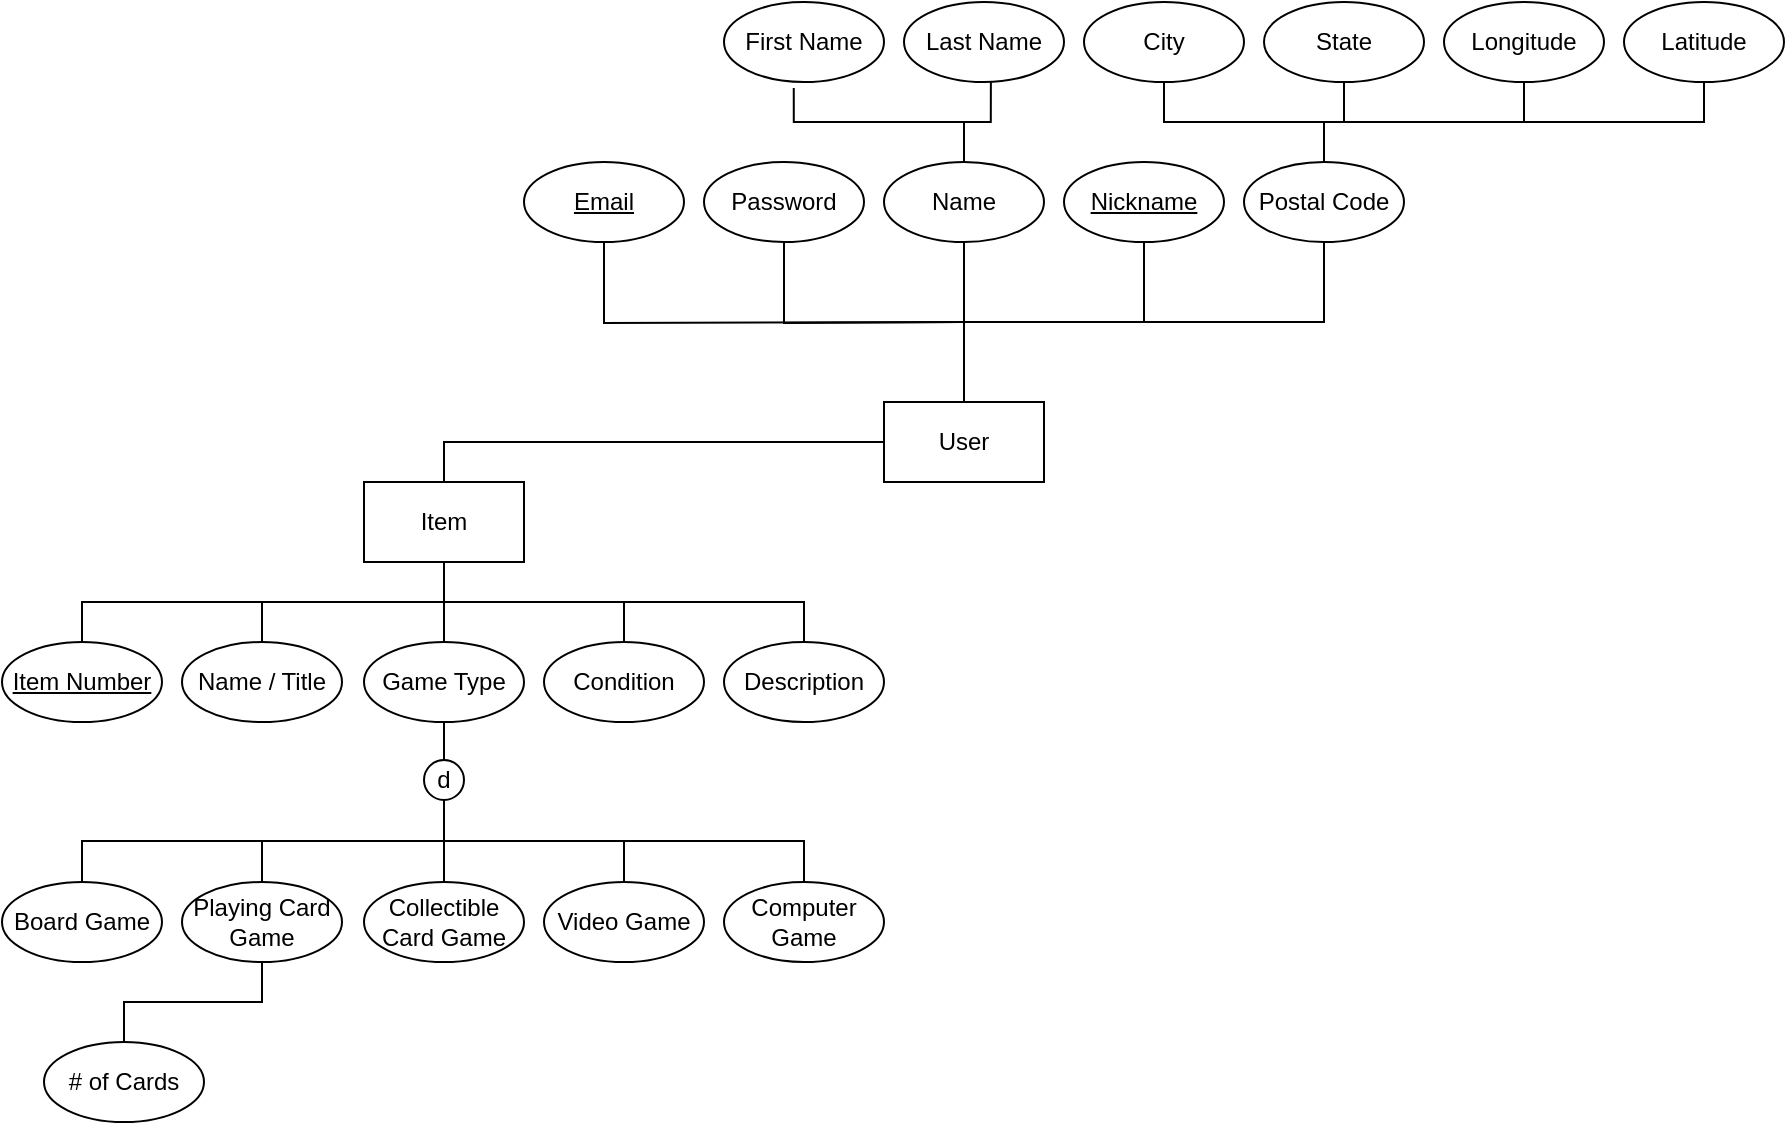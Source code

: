<mxfile version="18.2.0" type="github">
  <diagram id="MRSxPUHzeAMK_DiNqdBO" name="Page-1">
    <mxGraphModel dx="2035" dy="662" grid="1" gridSize="10" guides="1" tooltips="1" connect="1" arrows="1" fold="1" page="1" pageScale="1" pageWidth="850" pageHeight="1100" math="0" shadow="0">
      <root>
        <mxCell id="0" />
        <mxCell id="1" parent="0" />
        <mxCell id="t5XcCgjgQxSOq0i3EV5y-21" style="edgeStyle=orthogonalEdgeStyle;rounded=0;orthogonalLoop=1;jettySize=auto;html=1;exitX=0.5;exitY=0;exitDx=0;exitDy=0;entryX=0.5;entryY=1;entryDx=0;entryDy=0;strokeColor=none;" edge="1" parent="1" target="t5XcCgjgQxSOq0i3EV5y-8">
          <mxGeometry relative="1" as="geometry">
            <mxPoint x="380" y="200.0" as="sourcePoint" />
          </mxGeometry>
        </mxCell>
        <mxCell id="t5XcCgjgQxSOq0i3EV5y-22" style="edgeStyle=orthogonalEdgeStyle;rounded=0;orthogonalLoop=1;jettySize=auto;html=1;exitX=0.5;exitY=0;exitDx=0;exitDy=0;entryX=0.5;entryY=1;entryDx=0;entryDy=0;strokeColor=default;endArrow=none;endFill=0;" edge="1" parent="1" source="t5XcCgjgQxSOq0i3EV5y-46" target="t5XcCgjgQxSOq0i3EV5y-8">
          <mxGeometry relative="1" as="geometry">
            <mxPoint x="380" y="200.0" as="sourcePoint" />
          </mxGeometry>
        </mxCell>
        <mxCell id="t5XcCgjgQxSOq0i3EV5y-23" style="edgeStyle=orthogonalEdgeStyle;rounded=0;orthogonalLoop=1;jettySize=auto;html=1;exitX=0.5;exitY=0;exitDx=0;exitDy=0;entryX=0.5;entryY=1;entryDx=0;entryDy=0;strokeColor=default;endArrow=none;endFill=0;" edge="1" parent="1" target="t5XcCgjgQxSOq0i3EV5y-6">
          <mxGeometry relative="1" as="geometry">
            <mxPoint x="380" y="200.0" as="sourcePoint" />
          </mxGeometry>
        </mxCell>
        <mxCell id="t5XcCgjgQxSOq0i3EV5y-24" style="edgeStyle=orthogonalEdgeStyle;rounded=0;orthogonalLoop=1;jettySize=auto;html=1;exitX=0.5;exitY=0;exitDx=0;exitDy=0;entryX=0.5;entryY=1;entryDx=0;entryDy=0;strokeColor=default;endArrow=none;endFill=0;" edge="1" parent="1" target="t5XcCgjgQxSOq0i3EV5y-5">
          <mxGeometry relative="1" as="geometry">
            <mxPoint x="380" y="200.0" as="sourcePoint" />
          </mxGeometry>
        </mxCell>
        <mxCell id="t5XcCgjgQxSOq0i3EV5y-26" style="edgeStyle=orthogonalEdgeStyle;rounded=0;orthogonalLoop=1;jettySize=auto;html=1;exitX=0.5;exitY=0;exitDx=0;exitDy=0;strokeColor=default;startArrow=none;startFill=0;endArrow=none;endFill=0;" edge="1" parent="1" source="t5XcCgjgQxSOq0i3EV5y-46" target="t5XcCgjgQxSOq0i3EV5y-9">
          <mxGeometry relative="1" as="geometry">
            <mxPoint x="380" y="200.0" as="sourcePoint" />
          </mxGeometry>
        </mxCell>
        <mxCell id="t5XcCgjgQxSOq0i3EV5y-27" style="edgeStyle=orthogonalEdgeStyle;rounded=0;orthogonalLoop=1;jettySize=auto;html=1;exitX=0.5;exitY=0;exitDx=0;exitDy=0;entryX=0.5;entryY=1;entryDx=0;entryDy=0;startArrow=none;startFill=0;endArrow=none;endFill=0;strokeColor=default;" edge="1" parent="1" source="t5XcCgjgQxSOq0i3EV5y-46" target="t5XcCgjgQxSOq0i3EV5y-10">
          <mxGeometry relative="1" as="geometry">
            <mxPoint x="380" y="200.0" as="sourcePoint" />
          </mxGeometry>
        </mxCell>
        <mxCell id="t5XcCgjgQxSOq0i3EV5y-45" style="edgeStyle=orthogonalEdgeStyle;rounded=0;orthogonalLoop=1;jettySize=auto;html=1;entryX=0.5;entryY=0;entryDx=0;entryDy=0;startArrow=none;startFill=0;endArrow=none;endFill=0;strokeColor=default;exitX=0;exitY=0.5;exitDx=0;exitDy=0;" edge="1" parent="1" source="t5XcCgjgQxSOq0i3EV5y-46" target="t5XcCgjgQxSOq0i3EV5y-34">
          <mxGeometry relative="1" as="geometry">
            <mxPoint x="220" y="240" as="sourcePoint" />
          </mxGeometry>
        </mxCell>
        <mxCell id="t5XcCgjgQxSOq0i3EV5y-5" value="&lt;u&gt;Email&lt;/u&gt;" style="ellipse;whiteSpace=wrap;html=1;" vertex="1" parent="1">
          <mxGeometry x="160" y="120" width="80" height="40" as="geometry" />
        </mxCell>
        <mxCell id="t5XcCgjgQxSOq0i3EV5y-6" value="Password" style="ellipse;whiteSpace=wrap;html=1;" vertex="1" parent="1">
          <mxGeometry x="250" y="120" width="80" height="40" as="geometry" />
        </mxCell>
        <mxCell id="t5XcCgjgQxSOq0i3EV5y-28" style="edgeStyle=orthogonalEdgeStyle;rounded=0;orthogonalLoop=1;jettySize=auto;html=1;exitX=0.5;exitY=0;exitDx=0;exitDy=0;entryX=0.436;entryY=1.074;entryDx=0;entryDy=0;entryPerimeter=0;startArrow=none;startFill=0;endArrow=none;endFill=0;strokeColor=default;" edge="1" parent="1" source="t5XcCgjgQxSOq0i3EV5y-8" target="t5XcCgjgQxSOq0i3EV5y-11">
          <mxGeometry relative="1" as="geometry" />
        </mxCell>
        <mxCell id="t5XcCgjgQxSOq0i3EV5y-29" style="edgeStyle=orthogonalEdgeStyle;rounded=0;orthogonalLoop=1;jettySize=auto;html=1;exitX=0.5;exitY=0;exitDx=0;exitDy=0;entryX=0.543;entryY=0.99;entryDx=0;entryDy=0;entryPerimeter=0;startArrow=none;startFill=0;endArrow=none;endFill=0;strokeColor=default;" edge="1" parent="1" source="t5XcCgjgQxSOq0i3EV5y-8" target="t5XcCgjgQxSOq0i3EV5y-12">
          <mxGeometry relative="1" as="geometry" />
        </mxCell>
        <mxCell id="t5XcCgjgQxSOq0i3EV5y-8" value="Name" style="ellipse;whiteSpace=wrap;html=1;" vertex="1" parent="1">
          <mxGeometry x="340" y="120" width="80" height="40" as="geometry" />
        </mxCell>
        <mxCell id="t5XcCgjgQxSOq0i3EV5y-9" value="&lt;u&gt;Nickname&lt;/u&gt;" style="ellipse;whiteSpace=wrap;html=1;" vertex="1" parent="1">
          <mxGeometry x="430" y="120" width="80" height="40" as="geometry" />
        </mxCell>
        <mxCell id="t5XcCgjgQxSOq0i3EV5y-30" style="edgeStyle=orthogonalEdgeStyle;rounded=0;orthogonalLoop=1;jettySize=auto;html=1;exitX=0.5;exitY=0;exitDx=0;exitDy=0;entryX=0.5;entryY=1;entryDx=0;entryDy=0;startArrow=none;startFill=0;endArrow=none;endFill=0;strokeColor=default;" edge="1" parent="1" source="t5XcCgjgQxSOq0i3EV5y-10" target="t5XcCgjgQxSOq0i3EV5y-13">
          <mxGeometry relative="1" as="geometry" />
        </mxCell>
        <mxCell id="t5XcCgjgQxSOq0i3EV5y-31" style="edgeStyle=orthogonalEdgeStyle;rounded=0;orthogonalLoop=1;jettySize=auto;html=1;exitX=0.5;exitY=0;exitDx=0;exitDy=0;entryX=0.5;entryY=1;entryDx=0;entryDy=0;startArrow=none;startFill=0;endArrow=none;endFill=0;strokeColor=default;" edge="1" parent="1" source="t5XcCgjgQxSOq0i3EV5y-10" target="t5XcCgjgQxSOq0i3EV5y-14">
          <mxGeometry relative="1" as="geometry" />
        </mxCell>
        <mxCell id="t5XcCgjgQxSOq0i3EV5y-32" style="edgeStyle=orthogonalEdgeStyle;rounded=0;orthogonalLoop=1;jettySize=auto;html=1;exitX=0.5;exitY=0;exitDx=0;exitDy=0;startArrow=none;startFill=0;endArrow=none;endFill=0;strokeColor=default;" edge="1" parent="1" source="t5XcCgjgQxSOq0i3EV5y-10" target="t5XcCgjgQxSOq0i3EV5y-15">
          <mxGeometry relative="1" as="geometry" />
        </mxCell>
        <mxCell id="t5XcCgjgQxSOq0i3EV5y-33" style="edgeStyle=orthogonalEdgeStyle;rounded=0;orthogonalLoop=1;jettySize=auto;html=1;exitX=0.5;exitY=0;exitDx=0;exitDy=0;entryX=0.5;entryY=1;entryDx=0;entryDy=0;startArrow=none;startFill=0;endArrow=none;endFill=0;strokeColor=default;" edge="1" parent="1" source="t5XcCgjgQxSOq0i3EV5y-10" target="t5XcCgjgQxSOq0i3EV5y-16">
          <mxGeometry relative="1" as="geometry" />
        </mxCell>
        <mxCell id="t5XcCgjgQxSOq0i3EV5y-10" value="Postal Code" style="ellipse;whiteSpace=wrap;html=1;" vertex="1" parent="1">
          <mxGeometry x="520" y="120" width="80" height="40" as="geometry" />
        </mxCell>
        <mxCell id="t5XcCgjgQxSOq0i3EV5y-11" value="First Name" style="ellipse;whiteSpace=wrap;html=1;" vertex="1" parent="1">
          <mxGeometry x="260" y="40" width="80" height="40" as="geometry" />
        </mxCell>
        <mxCell id="t5XcCgjgQxSOq0i3EV5y-12" value="Last Name" style="ellipse;whiteSpace=wrap;html=1;" vertex="1" parent="1">
          <mxGeometry x="350" y="40" width="80" height="40" as="geometry" />
        </mxCell>
        <mxCell id="t5XcCgjgQxSOq0i3EV5y-13" value="City" style="ellipse;whiteSpace=wrap;html=1;" vertex="1" parent="1">
          <mxGeometry x="440" y="40" width="80" height="40" as="geometry" />
        </mxCell>
        <mxCell id="t5XcCgjgQxSOq0i3EV5y-14" value="State" style="ellipse;whiteSpace=wrap;html=1;" vertex="1" parent="1">
          <mxGeometry x="530" y="40" width="80" height="40" as="geometry" />
        </mxCell>
        <mxCell id="t5XcCgjgQxSOq0i3EV5y-15" value="Longitude" style="ellipse;whiteSpace=wrap;html=1;" vertex="1" parent="1">
          <mxGeometry x="620" y="40" width="80" height="40" as="geometry" />
        </mxCell>
        <mxCell id="t5XcCgjgQxSOq0i3EV5y-16" value="Latitude" style="ellipse;whiteSpace=wrap;html=1;" vertex="1" parent="1">
          <mxGeometry x="710" y="40" width="80" height="40" as="geometry" />
        </mxCell>
        <mxCell id="t5XcCgjgQxSOq0i3EV5y-40" style="edgeStyle=orthogonalEdgeStyle;rounded=0;orthogonalLoop=1;jettySize=auto;html=1;exitX=0.5;exitY=1;exitDx=0;exitDy=0;startArrow=none;startFill=0;endArrow=none;endFill=0;strokeColor=default;entryX=0.5;entryY=0;entryDx=0;entryDy=0;" edge="1" parent="1" source="t5XcCgjgQxSOq0i3EV5y-34" target="t5XcCgjgQxSOq0i3EV5y-37">
          <mxGeometry relative="1" as="geometry">
            <mxPoint x="230" y="360" as="targetPoint" />
          </mxGeometry>
        </mxCell>
        <mxCell id="t5XcCgjgQxSOq0i3EV5y-41" style="edgeStyle=orthogonalEdgeStyle;rounded=0;orthogonalLoop=1;jettySize=auto;html=1;exitX=0.5;exitY=1;exitDx=0;exitDy=0;startArrow=none;startFill=0;endArrow=none;endFill=0;strokeColor=default;" edge="1" parent="1" source="t5XcCgjgQxSOq0i3EV5y-34" target="t5XcCgjgQxSOq0i3EV5y-36">
          <mxGeometry relative="1" as="geometry" />
        </mxCell>
        <mxCell id="t5XcCgjgQxSOq0i3EV5y-42" style="edgeStyle=orthogonalEdgeStyle;rounded=0;orthogonalLoop=1;jettySize=auto;html=1;exitX=0.5;exitY=1;exitDx=0;exitDy=0;startArrow=none;startFill=0;endArrow=none;endFill=0;strokeColor=default;" edge="1" parent="1" source="t5XcCgjgQxSOq0i3EV5y-34" target="t5XcCgjgQxSOq0i3EV5y-35">
          <mxGeometry relative="1" as="geometry" />
        </mxCell>
        <mxCell id="t5XcCgjgQxSOq0i3EV5y-43" style="edgeStyle=orthogonalEdgeStyle;rounded=0;orthogonalLoop=1;jettySize=auto;html=1;exitX=0.5;exitY=1;exitDx=0;exitDy=0;entryX=0.5;entryY=0;entryDx=0;entryDy=0;startArrow=none;startFill=0;endArrow=none;endFill=0;strokeColor=default;" edge="1" parent="1" source="t5XcCgjgQxSOq0i3EV5y-34" target="t5XcCgjgQxSOq0i3EV5y-38">
          <mxGeometry relative="1" as="geometry" />
        </mxCell>
        <mxCell id="t5XcCgjgQxSOq0i3EV5y-44" style="edgeStyle=orthogonalEdgeStyle;rounded=0;orthogonalLoop=1;jettySize=auto;html=1;exitX=0.5;exitY=1;exitDx=0;exitDy=0;entryX=0.5;entryY=0;entryDx=0;entryDy=0;startArrow=none;startFill=0;endArrow=none;endFill=0;strokeColor=default;" edge="1" parent="1" source="t5XcCgjgQxSOq0i3EV5y-34" target="t5XcCgjgQxSOq0i3EV5y-39">
          <mxGeometry relative="1" as="geometry" />
        </mxCell>
        <mxCell id="t5XcCgjgQxSOq0i3EV5y-34" value="Item" style="rounded=0;whiteSpace=wrap;html=1;" vertex="1" parent="1">
          <mxGeometry x="80" y="280" width="80" height="40" as="geometry" />
        </mxCell>
        <mxCell id="t5XcCgjgQxSOq0i3EV5y-35" value="&lt;u&gt;Item Number&lt;/u&gt;" style="ellipse;whiteSpace=wrap;html=1;" vertex="1" parent="1">
          <mxGeometry x="-101" y="360" width="80" height="40" as="geometry" />
        </mxCell>
        <mxCell id="t5XcCgjgQxSOq0i3EV5y-36" value="Name / Title" style="ellipse;whiteSpace=wrap;html=1;" vertex="1" parent="1">
          <mxGeometry x="-11" y="360" width="80" height="40" as="geometry" />
        </mxCell>
        <mxCell id="t5XcCgjgQxSOq0i3EV5y-50" style="edgeStyle=orthogonalEdgeStyle;rounded=0;orthogonalLoop=1;jettySize=auto;html=1;exitX=0.5;exitY=1;exitDx=0;exitDy=0;entryX=0.5;entryY=0;entryDx=0;entryDy=0;startArrow=none;startFill=0;endArrow=none;endFill=0;strokeColor=default;" edge="1" parent="1" source="t5XcCgjgQxSOq0i3EV5y-37" target="t5XcCgjgQxSOq0i3EV5y-49">
          <mxGeometry relative="1" as="geometry" />
        </mxCell>
        <mxCell id="t5XcCgjgQxSOq0i3EV5y-37" value="Game Type" style="ellipse;whiteSpace=wrap;html=1;" vertex="1" parent="1">
          <mxGeometry x="80" y="360" width="80" height="40" as="geometry" />
        </mxCell>
        <mxCell id="t5XcCgjgQxSOq0i3EV5y-38" value="Condition" style="ellipse;whiteSpace=wrap;html=1;" vertex="1" parent="1">
          <mxGeometry x="170" y="360" width="80" height="40" as="geometry" />
        </mxCell>
        <mxCell id="t5XcCgjgQxSOq0i3EV5y-39" value="Description" style="ellipse;whiteSpace=wrap;html=1;" vertex="1" parent="1">
          <mxGeometry x="260" y="360" width="80" height="40" as="geometry" />
        </mxCell>
        <mxCell id="t5XcCgjgQxSOq0i3EV5y-46" value="User" style="whiteSpace=wrap;html=1;align=center;" vertex="1" parent="1">
          <mxGeometry x="340" y="240" width="80" height="40" as="geometry" />
        </mxCell>
        <mxCell id="t5XcCgjgQxSOq0i3EV5y-47" value="" style="edgeStyle=orthogonalEdgeStyle;rounded=0;orthogonalLoop=1;jettySize=auto;html=1;exitX=0.5;exitY=0;exitDx=0;exitDy=0;startArrow=none;startFill=0;endArrow=none;endFill=0;strokeColor=default;" edge="1" parent="1">
          <mxGeometry relative="1" as="geometry">
            <mxPoint x="380" y="200.0" as="sourcePoint" />
            <mxPoint x="380" y="200" as="targetPoint" />
          </mxGeometry>
        </mxCell>
        <mxCell id="t5XcCgjgQxSOq0i3EV5y-56" style="edgeStyle=orthogonalEdgeStyle;rounded=0;orthogonalLoop=1;jettySize=auto;html=1;exitX=0.5;exitY=1;exitDx=0;exitDy=0;entryX=0.5;entryY=0;entryDx=0;entryDy=0;startArrow=none;startFill=0;endArrow=none;endFill=0;strokeColor=default;" edge="1" parent="1" source="t5XcCgjgQxSOq0i3EV5y-49" target="t5XcCgjgQxSOq0i3EV5y-51">
          <mxGeometry relative="1" as="geometry" />
        </mxCell>
        <mxCell id="t5XcCgjgQxSOq0i3EV5y-57" style="edgeStyle=orthogonalEdgeStyle;rounded=0;orthogonalLoop=1;jettySize=auto;html=1;exitX=0.5;exitY=1;exitDx=0;exitDy=0;entryX=0.5;entryY=0;entryDx=0;entryDy=0;startArrow=none;startFill=0;endArrow=none;endFill=0;strokeColor=default;" edge="1" parent="1" source="t5XcCgjgQxSOq0i3EV5y-49" target="t5XcCgjgQxSOq0i3EV5y-52">
          <mxGeometry relative="1" as="geometry" />
        </mxCell>
        <mxCell id="t5XcCgjgQxSOq0i3EV5y-58" style="edgeStyle=orthogonalEdgeStyle;rounded=0;orthogonalLoop=1;jettySize=auto;html=1;exitX=0.5;exitY=1;exitDx=0;exitDy=0;startArrow=none;startFill=0;endArrow=none;endFill=0;strokeColor=default;" edge="1" parent="1" source="t5XcCgjgQxSOq0i3EV5y-49" target="t5XcCgjgQxSOq0i3EV5y-53">
          <mxGeometry relative="1" as="geometry" />
        </mxCell>
        <mxCell id="t5XcCgjgQxSOq0i3EV5y-59" style="edgeStyle=orthogonalEdgeStyle;rounded=0;orthogonalLoop=1;jettySize=auto;html=1;exitX=0.5;exitY=1;exitDx=0;exitDy=0;startArrow=none;startFill=0;endArrow=none;endFill=0;strokeColor=default;" edge="1" parent="1" source="t5XcCgjgQxSOq0i3EV5y-49" target="t5XcCgjgQxSOq0i3EV5y-54">
          <mxGeometry relative="1" as="geometry" />
        </mxCell>
        <mxCell id="t5XcCgjgQxSOq0i3EV5y-60" style="edgeStyle=orthogonalEdgeStyle;rounded=0;orthogonalLoop=1;jettySize=auto;html=1;exitX=0.5;exitY=1;exitDx=0;exitDy=0;startArrow=none;startFill=0;endArrow=none;endFill=0;strokeColor=default;" edge="1" parent="1" source="t5XcCgjgQxSOq0i3EV5y-49" target="t5XcCgjgQxSOq0i3EV5y-55">
          <mxGeometry relative="1" as="geometry" />
        </mxCell>
        <mxCell id="t5XcCgjgQxSOq0i3EV5y-49" value="d" style="ellipse;whiteSpace=wrap;html=1;" vertex="1" parent="1">
          <mxGeometry x="110" y="419" width="20" height="20" as="geometry" />
        </mxCell>
        <mxCell id="t5XcCgjgQxSOq0i3EV5y-51" value="Board Game" style="ellipse;whiteSpace=wrap;html=1;" vertex="1" parent="1">
          <mxGeometry x="-101" y="480" width="80" height="40" as="geometry" />
        </mxCell>
        <mxCell id="t5XcCgjgQxSOq0i3EV5y-62" style="edgeStyle=orthogonalEdgeStyle;rounded=0;orthogonalLoop=1;jettySize=auto;html=1;exitX=0.5;exitY=1;exitDx=0;exitDy=0;startArrow=none;startFill=0;endArrow=none;endFill=0;strokeColor=default;" edge="1" parent="1" source="t5XcCgjgQxSOq0i3EV5y-52" target="t5XcCgjgQxSOq0i3EV5y-61">
          <mxGeometry relative="1" as="geometry" />
        </mxCell>
        <mxCell id="t5XcCgjgQxSOq0i3EV5y-52" value="Playing Card Game" style="ellipse;whiteSpace=wrap;html=1;" vertex="1" parent="1">
          <mxGeometry x="-11" y="480" width="80" height="40" as="geometry" />
        </mxCell>
        <mxCell id="t5XcCgjgQxSOq0i3EV5y-53" value="Collectible Card Game" style="ellipse;whiteSpace=wrap;html=1;" vertex="1" parent="1">
          <mxGeometry x="80" y="480" width="80" height="40" as="geometry" />
        </mxCell>
        <mxCell id="t5XcCgjgQxSOq0i3EV5y-54" value="Video Game" style="ellipse;whiteSpace=wrap;html=1;" vertex="1" parent="1">
          <mxGeometry x="170" y="480" width="80" height="40" as="geometry" />
        </mxCell>
        <mxCell id="t5XcCgjgQxSOq0i3EV5y-55" value="Computer Game" style="ellipse;whiteSpace=wrap;html=1;" vertex="1" parent="1">
          <mxGeometry x="260" y="480" width="80" height="40" as="geometry" />
        </mxCell>
        <mxCell id="t5XcCgjgQxSOq0i3EV5y-61" value="# of Cards" style="ellipse;whiteSpace=wrap;html=1;" vertex="1" parent="1">
          <mxGeometry x="-80" y="560" width="80" height="40" as="geometry" />
        </mxCell>
      </root>
    </mxGraphModel>
  </diagram>
</mxfile>

